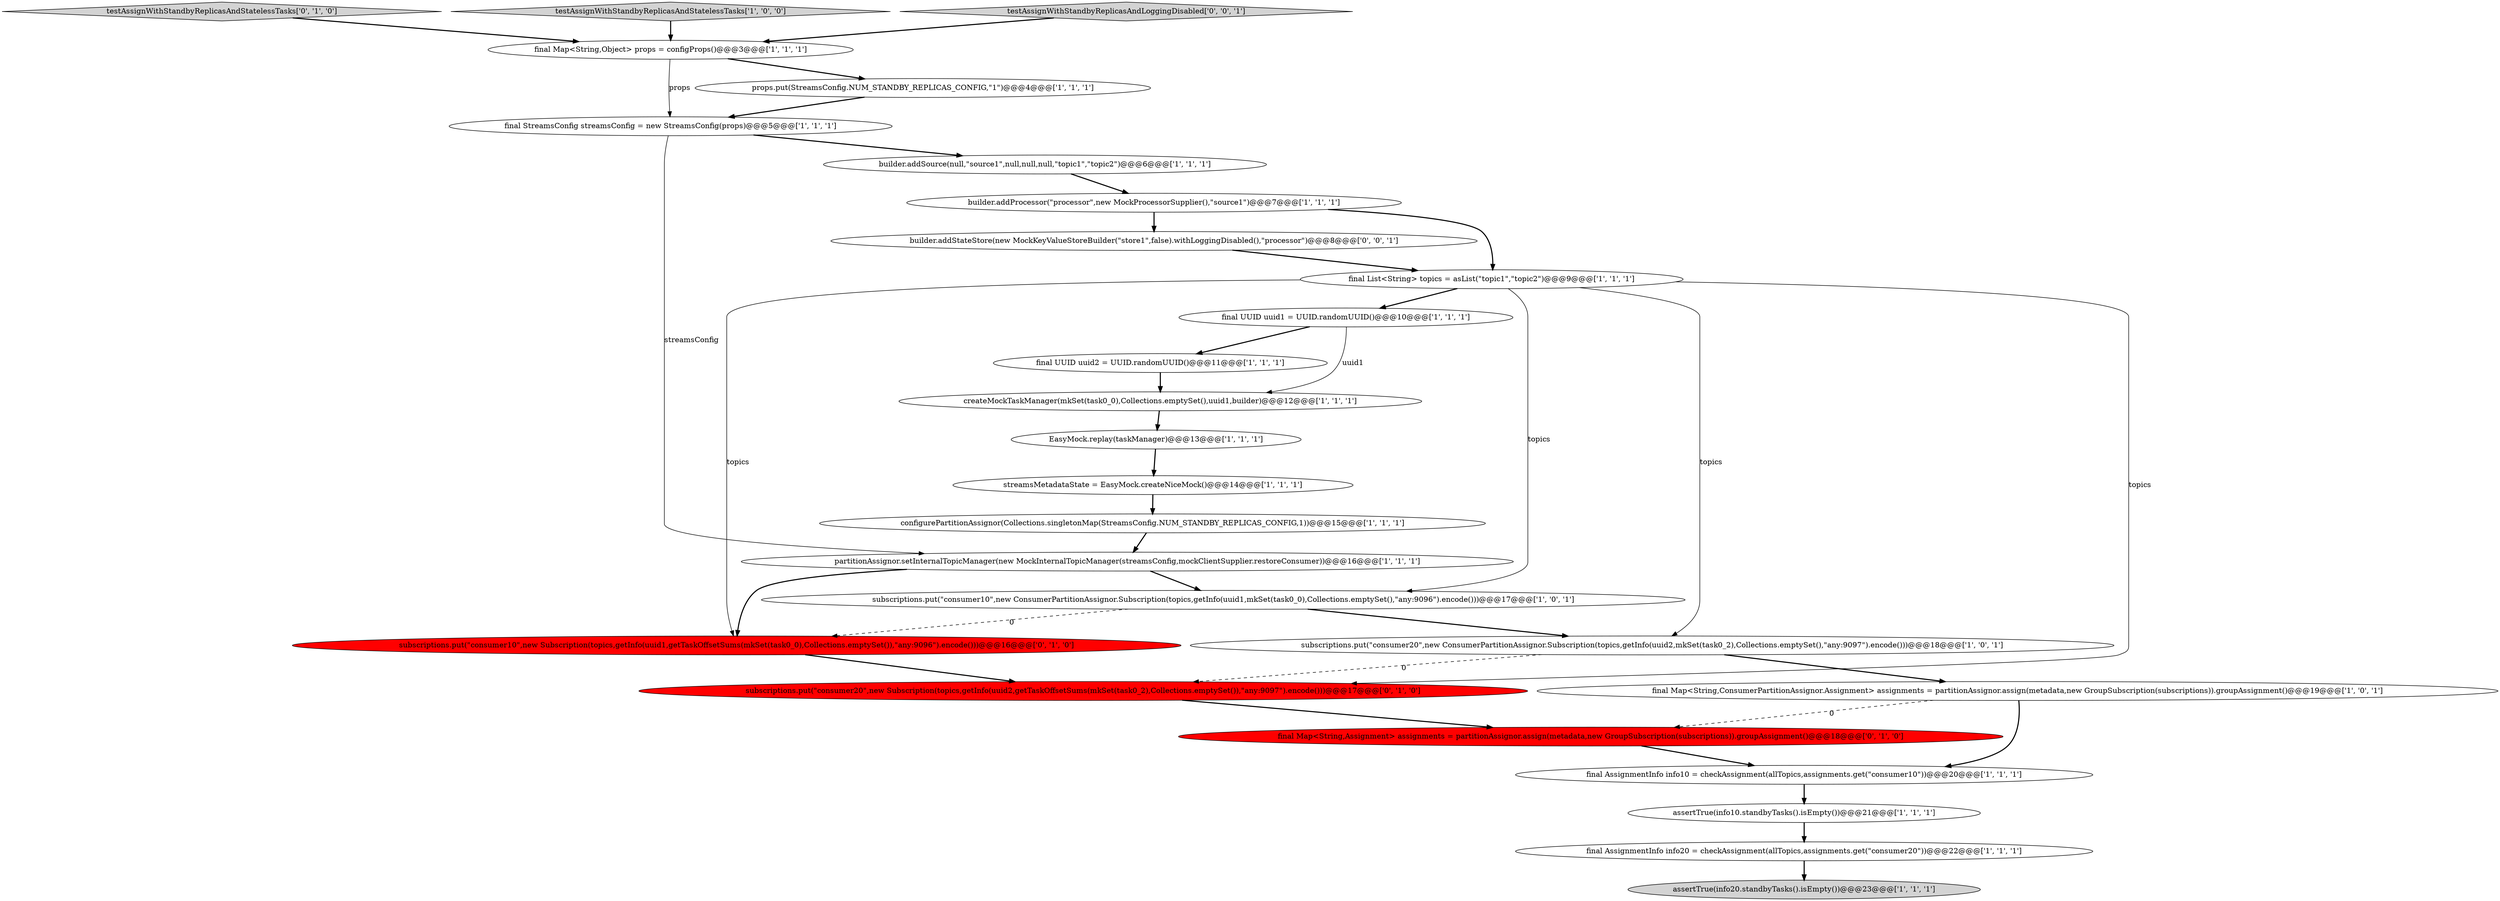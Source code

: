 digraph {
8 [style = filled, label = "final StreamsConfig streamsConfig = new StreamsConfig(props)@@@5@@@['1', '1', '1']", fillcolor = white, shape = ellipse image = "AAA0AAABBB1BBB"];
0 [style = filled, label = "final AssignmentInfo info10 = checkAssignment(allTopics,assignments.get(\"consumer10\"))@@@20@@@['1', '1', '1']", fillcolor = white, shape = ellipse image = "AAA0AAABBB1BBB"];
25 [style = filled, label = "builder.addStateStore(new MockKeyValueStoreBuilder(\"store1\",false).withLoggingDisabled(),\"processor\")@@@8@@@['0', '0', '1']", fillcolor = white, shape = ellipse image = "AAA0AAABBB3BBB"];
3 [style = filled, label = "configurePartitionAssignor(Collections.singletonMap(StreamsConfig.NUM_STANDBY_REPLICAS_CONFIG,1))@@@15@@@['1', '1', '1']", fillcolor = white, shape = ellipse image = "AAA0AAABBB1BBB"];
24 [style = filled, label = "testAssignWithStandbyReplicasAndStatelessTasks['0', '1', '0']", fillcolor = lightgray, shape = diamond image = "AAA0AAABBB2BBB"];
5 [style = filled, label = "subscriptions.put(\"consumer20\",new ConsumerPartitionAssignor.Subscription(topics,getInfo(uuid2,mkSet(task0_2),Collections.emptySet(),\"any:9097\").encode()))@@@18@@@['1', '0', '1']", fillcolor = white, shape = ellipse image = "AAA0AAABBB1BBB"];
17 [style = filled, label = "testAssignWithStandbyReplicasAndStatelessTasks['1', '0', '0']", fillcolor = lightgray, shape = diamond image = "AAA0AAABBB1BBB"];
13 [style = filled, label = "final Map<String,Object> props = configProps()@@@3@@@['1', '1', '1']", fillcolor = white, shape = ellipse image = "AAA0AAABBB1BBB"];
11 [style = filled, label = "final UUID uuid1 = UUID.randomUUID()@@@10@@@['1', '1', '1']", fillcolor = white, shape = ellipse image = "AAA0AAABBB1BBB"];
14 [style = filled, label = "props.put(StreamsConfig.NUM_STANDBY_REPLICAS_CONFIG,\"1\")@@@4@@@['1', '1', '1']", fillcolor = white, shape = ellipse image = "AAA0AAABBB1BBB"];
18 [style = filled, label = "final UUID uuid2 = UUID.randomUUID()@@@11@@@['1', '1', '1']", fillcolor = white, shape = ellipse image = "AAA0AAABBB1BBB"];
16 [style = filled, label = "final Map<String,ConsumerPartitionAssignor.Assignment> assignments = partitionAssignor.assign(metadata,new GroupSubscription(subscriptions)).groupAssignment()@@@19@@@['1', '0', '1']", fillcolor = white, shape = ellipse image = "AAA0AAABBB1BBB"];
4 [style = filled, label = "builder.addSource(null,\"source1\",null,null,null,\"topic1\",\"topic2\")@@@6@@@['1', '1', '1']", fillcolor = white, shape = ellipse image = "AAA0AAABBB1BBB"];
22 [style = filled, label = "final Map<String,Assignment> assignments = partitionAssignor.assign(metadata,new GroupSubscription(subscriptions)).groupAssignment()@@@18@@@['0', '1', '0']", fillcolor = red, shape = ellipse image = "AAA1AAABBB2BBB"];
7 [style = filled, label = "assertTrue(info10.standbyTasks().isEmpty())@@@21@@@['1', '1', '1']", fillcolor = white, shape = ellipse image = "AAA0AAABBB1BBB"];
26 [style = filled, label = "testAssignWithStandbyReplicasAndLoggingDisabled['0', '0', '1']", fillcolor = lightgray, shape = diamond image = "AAA0AAABBB3BBB"];
6 [style = filled, label = "assertTrue(info20.standbyTasks().isEmpty())@@@23@@@['1', '1', '1']", fillcolor = lightgray, shape = ellipse image = "AAA0AAABBB1BBB"];
1 [style = filled, label = "partitionAssignor.setInternalTopicManager(new MockInternalTopicManager(streamsConfig,mockClientSupplier.restoreConsumer))@@@16@@@['1', '1', '1']", fillcolor = white, shape = ellipse image = "AAA0AAABBB1BBB"];
15 [style = filled, label = "builder.addProcessor(\"processor\",new MockProcessorSupplier(),\"source1\")@@@7@@@['1', '1', '1']", fillcolor = white, shape = ellipse image = "AAA0AAABBB1BBB"];
2 [style = filled, label = "final List<String> topics = asList(\"topic1\",\"topic2\")@@@9@@@['1', '1', '1']", fillcolor = white, shape = ellipse image = "AAA0AAABBB1BBB"];
20 [style = filled, label = "EasyMock.replay(taskManager)@@@13@@@['1', '1', '1']", fillcolor = white, shape = ellipse image = "AAA0AAABBB1BBB"];
21 [style = filled, label = "subscriptions.put(\"consumer20\",new Subscription(topics,getInfo(uuid2,getTaskOffsetSums(mkSet(task0_2),Collections.emptySet()),\"any:9097\").encode()))@@@17@@@['0', '1', '0']", fillcolor = red, shape = ellipse image = "AAA1AAABBB2BBB"];
9 [style = filled, label = "createMockTaskManager(mkSet(task0_0),Collections.emptySet(),uuid1,builder)@@@12@@@['1', '1', '1']", fillcolor = white, shape = ellipse image = "AAA0AAABBB1BBB"];
19 [style = filled, label = "streamsMetadataState = EasyMock.createNiceMock()@@@14@@@['1', '1', '1']", fillcolor = white, shape = ellipse image = "AAA0AAABBB1BBB"];
12 [style = filled, label = "subscriptions.put(\"consumer10\",new ConsumerPartitionAssignor.Subscription(topics,getInfo(uuid1,mkSet(task0_0),Collections.emptySet(),\"any:9096\").encode()))@@@17@@@['1', '0', '1']", fillcolor = white, shape = ellipse image = "AAA0AAABBB1BBB"];
23 [style = filled, label = "subscriptions.put(\"consumer10\",new Subscription(topics,getInfo(uuid1,getTaskOffsetSums(mkSet(task0_0),Collections.emptySet()),\"any:9096\").encode()))@@@16@@@['0', '1', '0']", fillcolor = red, shape = ellipse image = "AAA1AAABBB2BBB"];
10 [style = filled, label = "final AssignmentInfo info20 = checkAssignment(allTopics,assignments.get(\"consumer20\"))@@@22@@@['1', '1', '1']", fillcolor = white, shape = ellipse image = "AAA0AAABBB1BBB"];
15->2 [style = bold, label=""];
16->0 [style = bold, label=""];
12->23 [style = dashed, label="0"];
2->21 [style = solid, label="topics"];
12->5 [style = bold, label=""];
3->1 [style = bold, label=""];
7->10 [style = bold, label=""];
15->25 [style = bold, label=""];
2->23 [style = solid, label="topics"];
4->15 [style = bold, label=""];
9->20 [style = bold, label=""];
10->6 [style = bold, label=""];
25->2 [style = bold, label=""];
8->1 [style = solid, label="streamsConfig"];
11->18 [style = bold, label=""];
1->23 [style = bold, label=""];
26->13 [style = bold, label=""];
2->5 [style = solid, label="topics"];
0->7 [style = bold, label=""];
5->16 [style = bold, label=""];
22->0 [style = bold, label=""];
23->21 [style = bold, label=""];
21->22 [style = bold, label=""];
13->8 [style = solid, label="props"];
18->9 [style = bold, label=""];
1->12 [style = bold, label=""];
5->21 [style = dashed, label="0"];
14->8 [style = bold, label=""];
17->13 [style = bold, label=""];
8->4 [style = bold, label=""];
20->19 [style = bold, label=""];
2->12 [style = solid, label="topics"];
13->14 [style = bold, label=""];
19->3 [style = bold, label=""];
2->11 [style = bold, label=""];
11->9 [style = solid, label="uuid1"];
16->22 [style = dashed, label="0"];
24->13 [style = bold, label=""];
}
